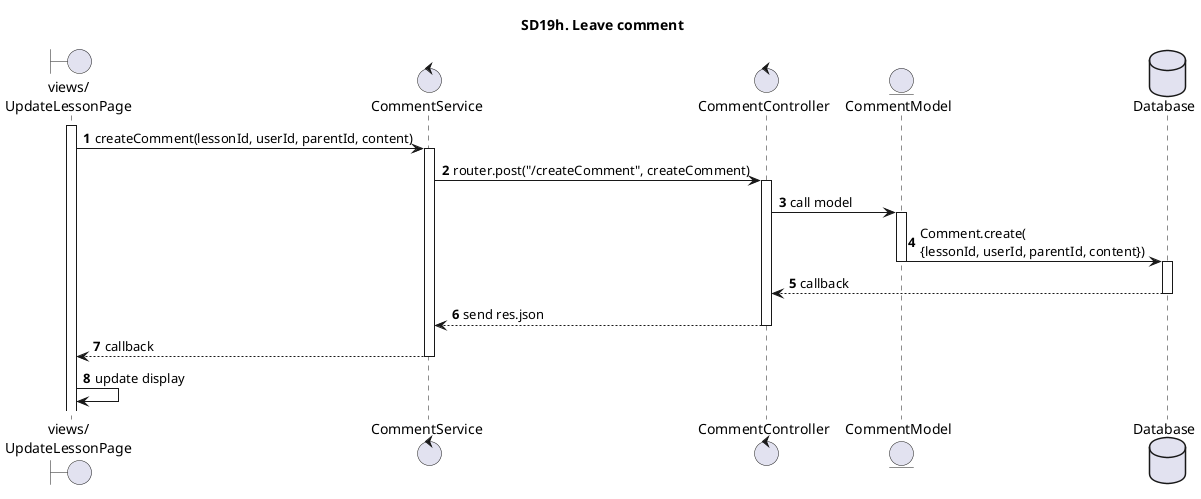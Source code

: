 @startuml SQ
autonumber
title SD19h. Leave comment
boundary "views/\nUpdateLessonPage" as UpdateLessonPage
control "CommentService"
control "CommentController"
entity "CommentModel"
database "Database" as Database
activate UpdateLessonPage
UpdateLessonPage -> CommentService: createComment(lessonId, userId, parentId, content)
activate CommentService
CommentService -> CommentController: router.post("/createComment", createComment)
activate CommentController
CommentController -> CommentModel: call model
activate CommentModel
CommentModel -> Database: Comment.create(\n{lessonId, userId, parentId, content})
deactivate CommentModel
activate Database
Database --> CommentController: callback
deactivate Database
CommentController --> CommentService: send res.json
deactivate CommentController
CommentService --> UpdateLessonPage: callback
deactivate CommentService
UpdateLessonPage -> UpdateLessonPage: update display

@enduml